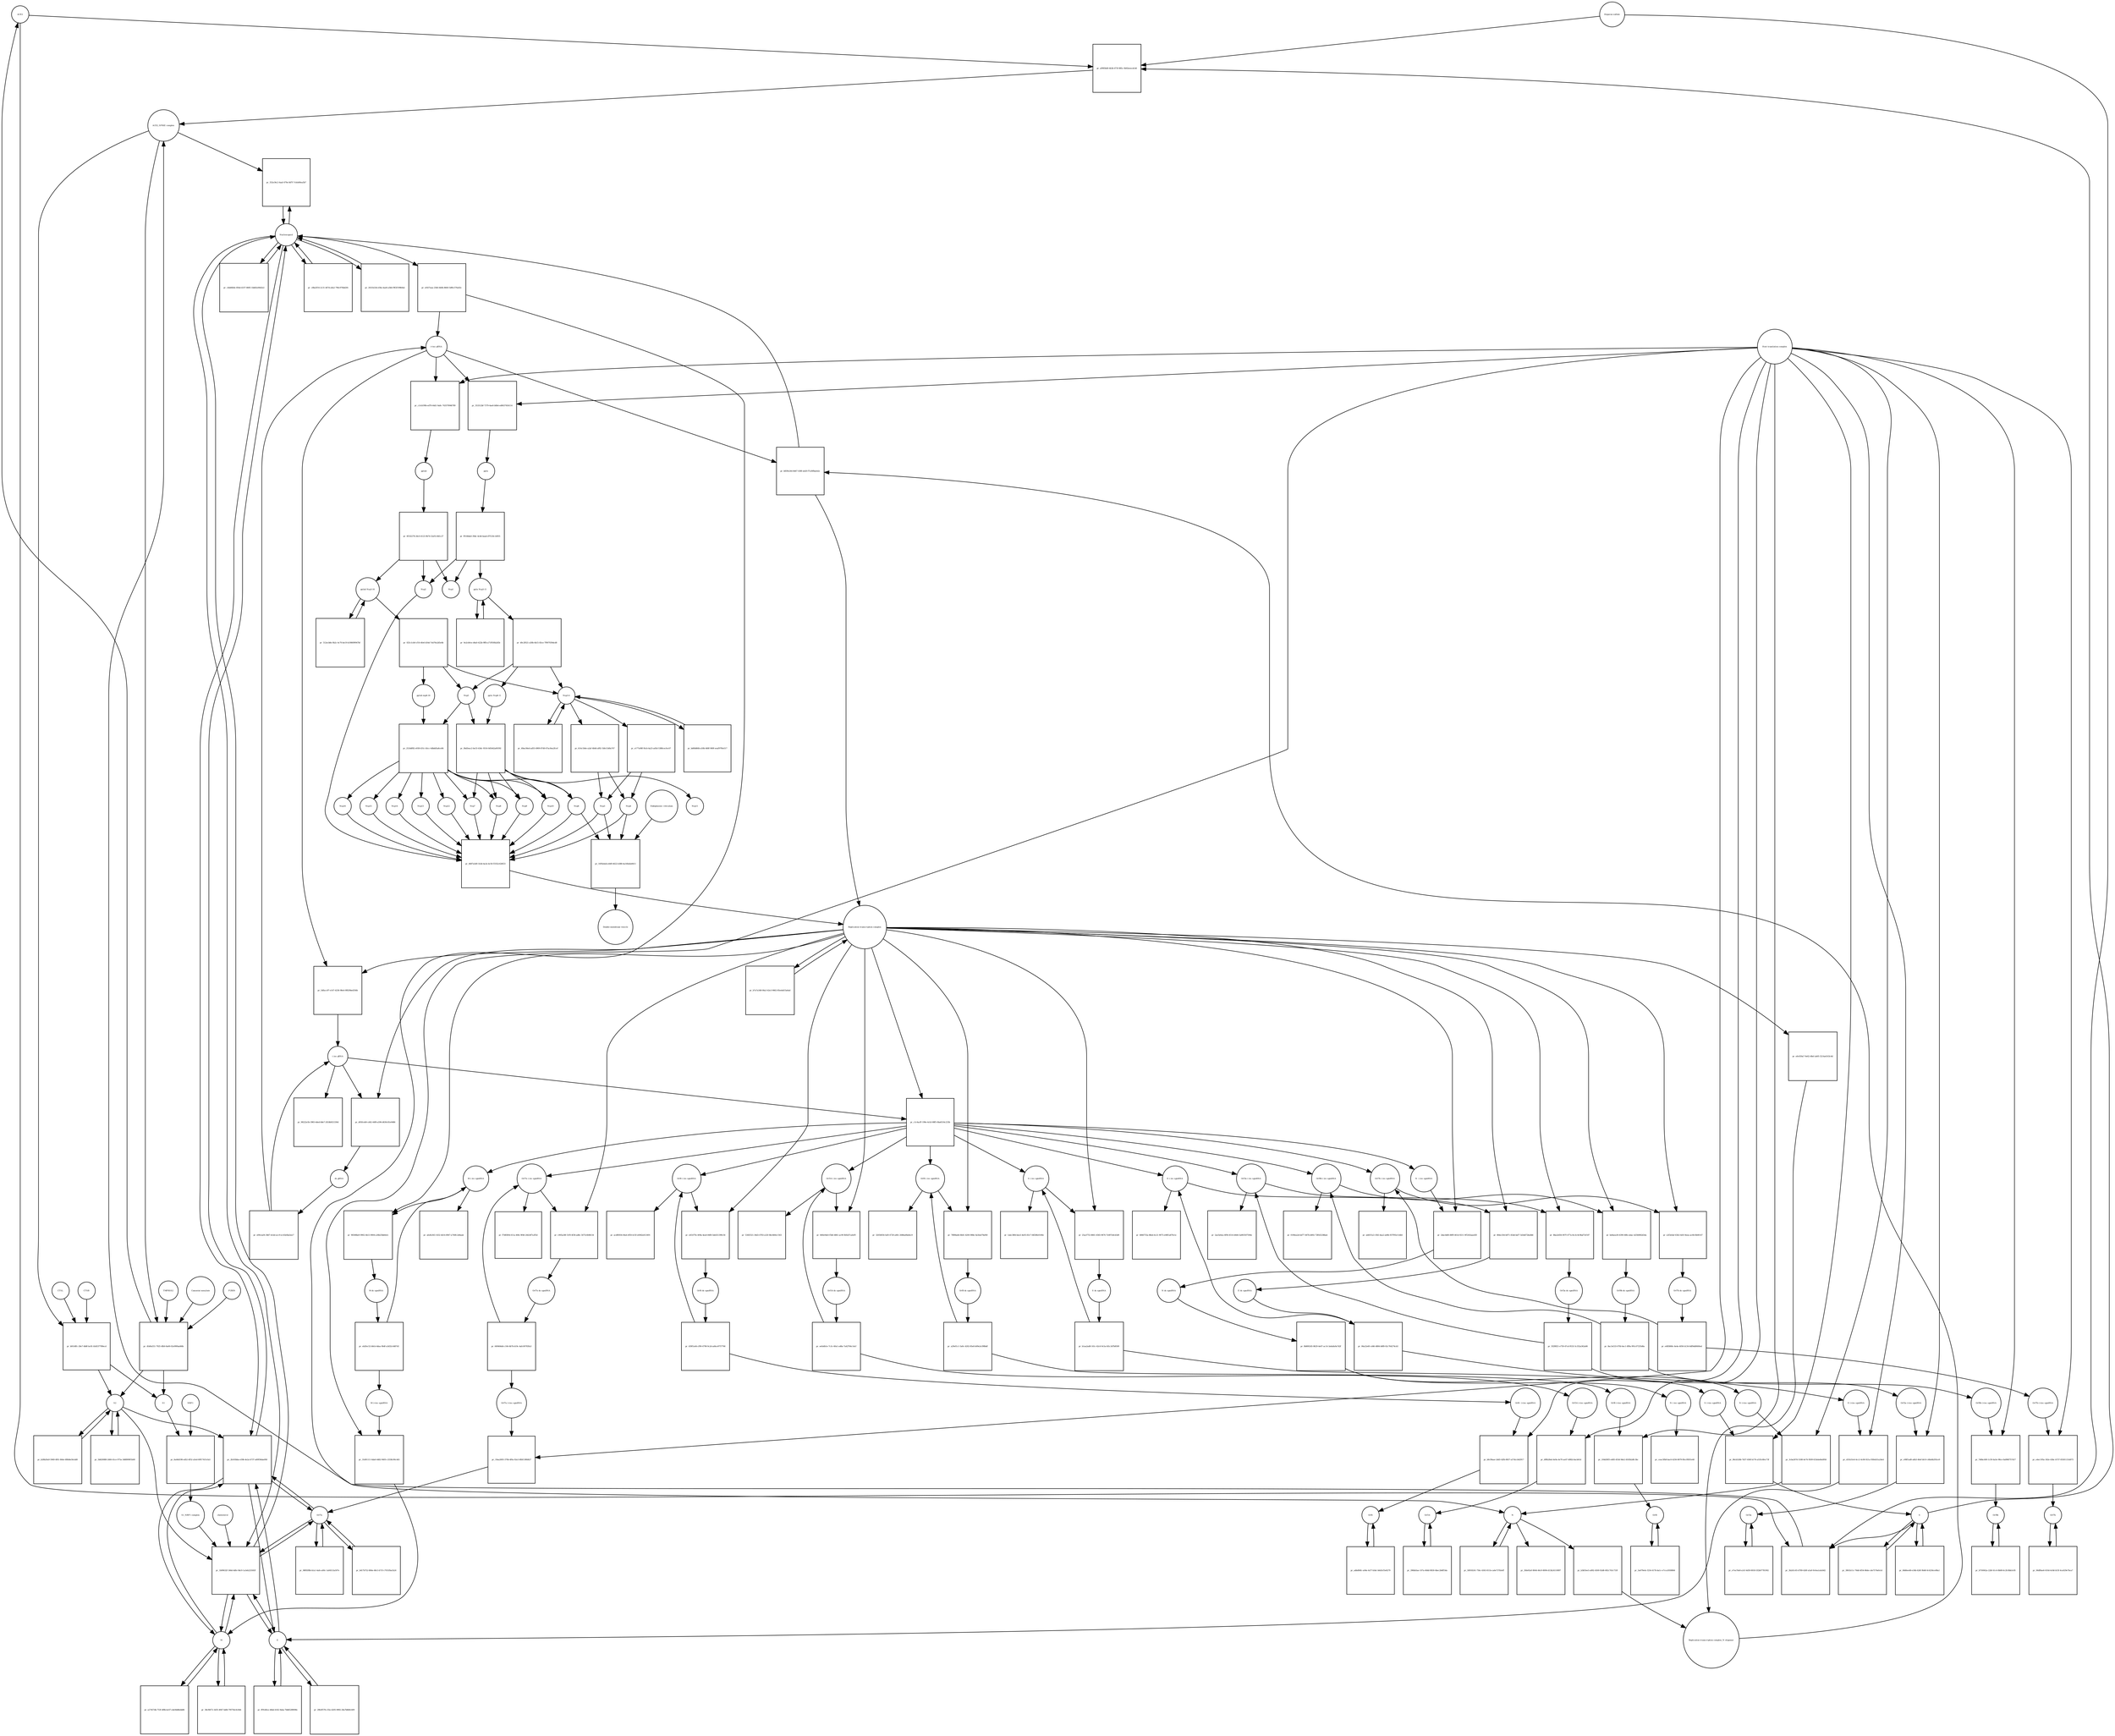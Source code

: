 strict digraph  {
ACE2 [annotation="", bipartite=0, cls=macromolecule, fontsize=4, label=ACE2, shape=circle];
"pr_af9856d0-4b3b-473f-885c-0b92eeecdcb6" [annotation="", bipartite=1, cls=process, fontsize=4, label="pr_af9856d0-4b3b-473f-885c-0b92eeecdcb6", shape=square];
"ACE2_SPIKE complex" [annotation="", bipartite=0, cls=complex, fontsize=4, label="ACE2_SPIKE complex", shape=circle];
"Heparan sulfate" [annotation="urn_miriam_obo.chebi_CHEBI%3A28815", bipartite=0, cls="simple chemical", fontsize=4, label="Heparan sulfate", shape=circle];
S [annotation=urn_miriam_uniprot_P0DTC2, bipartite=0, cls=macromolecule, fontsize=4, label=S, shape=circle];
Nucleocapsid [annotation="urn_miriam_obo.go_GO%3A0019013", bipartite=0, cls=complex, fontsize=4, label=Nucleocapsid, shape=circle];
"pr_552e34c2-4aaf-479e-8d7f-7cfeb00ea5b7" [annotation="", bipartite=1, cls=process, fontsize=4, label="pr_552e34c2-4aaf-479e-8d7f-7cfeb00ea5b7", shape=square];
"pr_bf414ffc-28e7-4b8f-bc81-b5d537789ecd" [annotation="", bipartite=1, cls=process, fontsize=4, label="pr_bf414ffc-28e7-4b8f-bc81-b5d537789ecd", shape=square];
S2 [annotation=urn_miriam_interpro_IPR002552, bipartite=0, cls=macromolecule, fontsize=4, label=S2, shape=circle];
CTSB [annotation="", bipartite=0, cls=macromolecule, fontsize=4, label=CTSB, shape=circle];
CTSL [annotation="", bipartite=0, cls=macromolecule, fontsize=4, label=CTSL, shape=circle];
S1 [annotation=urn_miriam_interpro_IPR002551, bipartite=0, cls=macromolecule, fontsize=4, label=S1, shape=circle];
"pr_3b2d1c65-d789-426f-a5a9-9c6ea1afa9d2" [annotation="", bipartite=1, cls=process, fontsize=4, label="pr_3b2d1c65-d789-426f-a5a9-9c6ea1afa9d2", shape=square];
"pr_1b99632f-346d-4dfe-9dc9-1a3eb225583f" [annotation="", bipartite=1, cls=process, fontsize=4, label="pr_1b99632f-346d-4dfe-9dc9-1a3eb225583f", shape=square];
cholesterol [annotation="urn_miriam_obo.chebi_CHEBI%3A16113", bipartite=0, cls="simple chemical", fontsize=4, label=cholesterol, shape=circle];
"S1_NRP1 complex" [annotation="", bipartite=0, cls=complex, fontsize=4, label="S1_NRP1 complex", shape=circle];
E [annotation=urn_miriam_uniprot_P0DTC4, bipartite=0, cls=macromolecule, fontsize=4, label=E, shape=circle];
M [annotation=urn_miriam_uniprot_P0DTC5, bipartite=0, cls=macromolecule, fontsize=4, label=M, shape=circle];
Orf7a [annotation=urn_miriam_uniprot_P0DTC7, bipartite=0, cls=macromolecule, fontsize=4, label=Orf7a, shape=circle];
"pr_ef437aaa-23b0-4b0b-8660-5df6c576a02c" [annotation="", bipartite=1, cls=process, fontsize=4, label="pr_ef437aaa-23b0-4b0b-8660-5df6c576a02c", shape=square];
"(+)ss gRNA" [annotation=urn_miriam_refseq_NC_045512, bipartite=0, cls="nucleic acid feature", fontsize=4, label="(+)ss gRNA", shape=circle];
N [annotation=urn_miriam_uniprot_P0DTC9, bipartite=0, cls="macromolecule multimer", fontsize=4, label=N, shape=circle];
"pr_c8ba5f16-2c31-467d-a0a2-796c976bd2f4" [annotation="", bipartite=1, cls=process, fontsize=4, label="pr_c8ba5f16-2c31-467d-a0a2-796c976bd2f4", shape=square];
"pr_2021b23d-e58a-4ae8-a3b6-f9f2f199b9ab" [annotation="", bipartite=1, cls=process, fontsize=4, label="pr_2021b23d-e58a-4ae8-a3b6-f9f2f199b9ab", shape=square];
"pr_3fde92ef-8044-46c9-8094-d13b24110897" [annotation="", bipartite=1, cls=process, fontsize=4, label="pr_3fde92ef-8044-46c9-8094-d13b24110897", shape=square];
"pr_58918241-756c-4363-811b-ca6e737b5eff" [annotation="", bipartite=1, cls=process, fontsize=4, label="pr_58918241-756c-4363-811b-ca6e737b5eff", shape=square];
"N (+)ss sgmRNA" [annotation=urn_miriam_ncbigene_43740575, bipartite=0, cls="nucleic acid feature", fontsize=4, label="N (+)ss sgmRNA", shape=circle];
"pr_3cba267d-5188-4e74-9509-633ebe8ed956" [annotation="", bipartite=1, cls=process, fontsize=4, label="pr_3cba267d-5188-4e74-9509-633ebe8ed956", shape=square];
"Host translation complex" [annotation="urn_miriam_obo.go_GO%3A0070992", bipartite=0, cls=complex, fontsize=4, label="Host translation complex", shape=circle];
"pr_cbb46b0e-856d-4337-8085-1bb82e00d2e2" [annotation="", bipartite=1, cls=process, fontsize=4, label="pr_cbb46b0e-856d-4337-8085-1bb82e00d2e2", shape=square];
"pr_45d0a551-7925-4fb0-8a00-02e99f4ad46b" [annotation="", bipartite=1, cls=process, fontsize=4, label="pr_45d0a551-7925-4fb0-8a00-02e99f4ad46b", shape=square];
FURIN [annotation="", bipartite=0, cls=macromolecule, fontsize=4, label=FURIN, shape=circle];
TMPRSS2 [annotation="", bipartite=0, cls=macromolecule, fontsize=4, label=TMPRSS2, shape=circle];
"Camostat mesylate" [annotation="urn_miriam_pubchem.compound_2536", bipartite=0, cls="simple chemical", fontsize=4, label="Camostat mesylate", shape=circle];
"pr_b28b20a9-5949-4f61-844e-6f8d4e56cdd0" [annotation="", bipartite=1, cls=process, fontsize=4, label="pr_b28b20a9-5949-4f61-844e-6f8d4e56cdd0", shape=square];
"Replication transcription complex_N oligomer" [annotation="", bipartite=0, cls=complex, fontsize=4, label="Replication transcription complex_N oligomer", shape=circle];
"pr_b839e244-8d47-438f-ab20-f7a30fbaeb2c" [annotation="", bipartite=1, cls=process, fontsize=4, label="pr_b839e244-8d47-438f-ab20-f7a30fbaeb2c", shape=square];
"Replication transcription complex" [annotation="", bipartite=0, cls=complex, fontsize=4, label="Replication transcription complex", shape=circle];
"pr_2b165bba-e59b-4e2a-b737-a69f36daef60" [annotation="", bipartite=1, cls=process, fontsize=4, label="pr_2b165bba-e59b-4e2a-b737-a69f36daef60", shape=square];
"pr_5b820088-2466-41ce-975a-3488909f1b00" [annotation="", bipartite=1, cls=process, fontsize=4, label="pr_5b820088-2466-41ce-975a-3488909f1b00", shape=square];
"pp1a Nsp3-11" [annotation=urn_miriam_uniprot_P0DTC1, bipartite=0, cls=macromolecule, fontsize=4, label="pp1a Nsp3-11", shape=circle];
"pr_d0c2f021-a58b-4b15-83ce-7f907039dcd8" [annotation="", bipartite=1, cls=process, fontsize=4, label="pr_d0c2f021-a58b-4b15-83ce-7f907039dcd8", shape=square];
"pp1a Nsp6-11" [annotation=urn_miriam_uniprot_P0DTC1, bipartite=0, cls=macromolecule, fontsize=4, label="pp1a Nsp6-11", shape=circle];
"Nsp3-4" [annotation="urn_miriam_ncbiprotein_YP_009725299|urn_miriam_ncbiprotein_YP_009725300", bipartite=0, cls=macromolecule, fontsize=4, label="Nsp3-4", shape=circle];
Nsp5 [annotation=urn_miriam_ncbiprotein_YP_009725301, bipartite=0, cls="macromolecule multimer", fontsize=4, label=Nsp5, shape=circle];
"Endoplasmic reticulum" [annotation="urn_miriam_obo.go_GO%3A0005783", bipartite=0, cls=complex, fontsize=4, label="Endoplasmic reticulum", shape=circle];
"pr_1695ebeb-e0d9-4622-b388-4a160a6e8411" [annotation="", bipartite=1, cls=process, fontsize=4, label="pr_1695ebeb-e0d9-4622-b388-4a160a6e8411", shape=square];
"Double-membrane vesicle" [annotation="urn_miriam_obo.go_GO%3A0039718", bipartite=0, cls=complex, fontsize=4, label="Double-membrane vesicle", shape=circle];
Nsp4 [annotation=urn_miriam_ncbiprotein_YP_009725300, bipartite=0, cls=macromolecule, fontsize=4, label=Nsp4, shape=circle];
Nsp3 [annotation=urn_miriam_ncbiprotein_YP_009725299, bipartite=0, cls=macromolecule, fontsize=4, label=Nsp3, shape=circle];
Nsp6 [annotation=urn_miriam_ncbiprotein_YP_009725302, bipartite=0, cls=macromolecule, fontsize=4, label=Nsp6, shape=circle];
"pr_0e2cb0ce-d4a0-422b-9ffb-a71f930b2d5b" [annotation="", bipartite=1, cls=process, fontsize=4, label="pr_0e2cb0ce-d4a0-422b-9ffb-a71f930b2d5b", shape=square];
"pr_bd68d66b-a50b-468f-969f-eeaf97f6e517" [annotation="", bipartite=1, cls=process, fontsize=4, label="pr_bd68d66b-a50b-468f-969f-eeaf97f6e517", shape=square];
"pp1ab Nsp3-16" [annotation=urn_miriam_uniprot_P0DTD1, bipartite=0, cls=macromolecule, fontsize=4, label="pp1ab Nsp3-16", shape=circle];
"pr_512ecb8e-0b2c-4c70-be19-b198699947bf" [annotation="", bipartite=1, cls=process, fontsize=4, label="pr_512ecb8e-0b2c-4c70-be19-b198699947bf", shape=square];
"pr_025c1cb0-cf16-4fe6-b54d-7eb76e2d5e4b" [annotation="", bipartite=1, cls=process, fontsize=4, label="pr_025c1cb0-cf16-4fe6-b54d-7eb76e2d5e4b", shape=square];
"pp1ab nsp6-16" [annotation=urn_miriam_uniprot_P0DTD1, bipartite=0, cls=macromolecule, fontsize=4, label="pp1ab nsp6-16", shape=circle];
"pr_a27457db-753f-4f8b-bc67-e4e9dd8ebb86" [annotation="", bipartite=1, cls=process, fontsize=4, label="pr_a27457db-753f-4f8b-bc67-e4e9dd8ebb86", shape=square];
"pr_ff91d0ce-44bd-4162-9aba-7b8d528909fe" [annotation="", bipartite=1, cls=process, fontsize=4, label="pr_ff91d0ce-44bd-4162-9aba-7b8d528909fe", shape=square];
"pr_68d6ee48-e34b-424f-9b48-0c4256ce08a1" [annotation="", bipartite=1, cls=process, fontsize=4, label="pr_68d6ee48-e34b-424f-9b48-0c4256ce08a1", shape=square];
"pr_38cf6672-3d35-4947-bdfd-7f6756c0c844" [annotation="", bipartite=1, cls=process, fontsize=4, label="pr_38cf6672-3d35-4947-bdfd-7f6756c0c844", shape=square];
"pr_29b3f578-c55e-4205-9092-28a7b8b9c409" [annotation="", bipartite=1, cls=process, fontsize=4, label="pr_29b3f578-c55e-4205-9092-28a7b8b9c409", shape=square];
"pr_3861b11c-76dd-4f54-86de-cde7574efe1d" [annotation="", bipartite=1, cls=process, fontsize=4, label="pr_3861b11c-76dd-4f54-86de-cde7574efe1d", shape=square];
"pr_98f83f8b-b1a1-4afe-a00c-1a04513a507e" [annotation="", bipartite=1, cls=process, fontsize=4, label="pr_98f83f8b-b1a1-4afe-a00c-1a04513a507e", shape=square];
Orf6 [annotation=urn_miriam_uniprot_P0DTC6, bipartite=0, cls=macromolecule, fontsize=4, label=Orf6, shape=circle];
"pr_adbd84fc-a04e-4cf7-b5dc-b6d3cf5e8279" [annotation="", bipartite=1, cls=process, fontsize=4, label="pr_adbd84fc-a04e-4cf7-b5dc-b6d3cf5e8279", shape=square];
Orf3a [annotation=urn_miriam_uniprot_P0DTC3, bipartite=0, cls=macromolecule, fontsize=4, label=Orf3a, shape=circle];
"pr_e7ea7de8-a3cf-4d59-8018-5f2b07781902" [annotation="", bipartite=1, cls=process, fontsize=4, label="pr_e7ea7de8-a3cf-4d59-8018-5f2b07781902", shape=square];
Orf8 [annotation=urn_miriam_uniprot_P0DTC8, bipartite=0, cls=macromolecule, fontsize=4, label=Orf8, shape=circle];
"pr_5a679e4c-f254-417b-ba1c-e7cca5938864" [annotation="", bipartite=1, cls=process, fontsize=4, label="pr_5a679e4c-f254-417b-ba1c-e7cca5938864", shape=square];
Orf9b [annotation=urn_miriam_uniprot_P0DTD2, bipartite=0, cls=macromolecule, fontsize=4, label=Orf9b, shape=circle];
"pr_b750042a-22bf-41c4-8b08-6c2fc8bb3c85" [annotation="", bipartite=1, cls=process, fontsize=4, label="pr_b750042a-22bf-41c4-8b08-6c2fc8bb3c85", shape=square];
Orf14 [annotation=urn_miriam_uniprot_P0DTD3, bipartite=0, cls=macromolecule, fontsize=4, label=Orf14, shape=circle];
"pr_396bb5ae-107a-40dd-9830-4bec2b6ff3da" [annotation="", bipartite=1, cls=process, fontsize=4, label="pr_396bb5ae-107a-40dd-9830-4bec2b6ff3da", shape=square];
Orf7b [annotation=urn_miriam_uniprot_P0DTD8, bipartite=0, cls=macromolecule, fontsize=4, label=Orf7b, shape=circle];
"pr_06df8ae6-610d-4c8d-b15f-4ca029e7bca7" [annotation="", bipartite=1, cls=process, fontsize=4, label="pr_06df8ae6-610d-4c8d-b15f-4ca029e7bca7", shape=square];
"pr_b417b752-884e-48c5-b71f-c7031fba1b24" [annotation="", bipartite=1, cls=process, fontsize=4, label="pr_b417b752-884e-48c5-b71f-c7031fba1b24", shape=square];
"M (+)ss sgmRNA" [annotation="", bipartite=0, cls="nucleic acid feature", fontsize=4, label="M (+)ss sgmRNA", shape=circle];
"pr_31d91111-6da6-4482-9405-c3338c90c445" [annotation="", bipartite=1, cls=process, fontsize=4, label="pr_31d91111-6da6-4482-9405-c3338c90c445", shape=square];
"E (+)ss sgmRNA" [annotation="", bipartite=0, cls="nucleic acid feature", fontsize=4, label="E (+)ss sgmRNA", shape=circle];
"pr_d31b31e4-4cc2-4c06-921a-930eb51a24e4" [annotation="", bipartite=1, cls=process, fontsize=4, label="pr_d31b31e4-4cc2-4c06-921a-930eb51a24e4", shape=square];
"S (+)ss sgmRNA" [annotation="", bipartite=0, cls="nucleic acid feature", fontsize=4, label="S (+)ss sgmRNA", shape=circle];
"pr_86cb526b-7d37-456f-b176-a535c6fec73f" [annotation="", bipartite=1, cls=process, fontsize=4, label="pr_86cb526b-7d37-456f-b176-a535c6fec73f", shape=square];
"Orf7a (+)ss sgmRNA" [annotation="", bipartite=0, cls="nucleic acid feature", fontsize=4, label="Orf7a (+)ss sgmRNA", shape=circle];
"pr_19aa2693-370b-4f0a-92e3-6fbf139fd627" [annotation="", bipartite=1, cls=process, fontsize=4, label="pr_19aa2693-370b-4f0a-92e3-6fbf139fd627", shape=square];
"Orf6  (+)ss sgmRNA" [annotation="", bipartite=0, cls="nucleic acid feature", fontsize=4, label="Orf6  (+)ss sgmRNA", shape=circle];
"pr_bfe39aae-2dd3-42fb-8657-a57dccb62917" [annotation="", bipartite=1, cls=process, fontsize=4, label="pr_bfe39aae-2dd3-42fb-8657-a57dccb62917", shape=square];
"Orf3a (+)ss sgmRNA" [annotation="", bipartite=0, cls="nucleic acid feature", fontsize=4, label="Orf3a (+)ss sgmRNA", shape=circle];
"pr_e98f1ad0-a6b3-46ef-bfc0-c48a6b293ce9" [annotation="", bipartite=1, cls=process, fontsize=4, label="pr_e98f1ad0-a6b3-46ef-bfc0-c48a6b293ce9", shape=square];
"Orf8 (+)ss sgmRNA" [annotation="", bipartite=0, cls="nucleic acid feature", fontsize=4, label="Orf8 (+)ss sgmRNA", shape=circle];
"pr_104d30f3-e485-455d-9de2-4503b2dfc3bc" [annotation="", bipartite=1, cls=process, fontsize=4, label="pr_104d30f3-e485-455d-9de2-4503b2dfc3bc", shape=square];
"Orf9b (+)ss sgmRNA" [annotation="", bipartite=0, cls="nucleic acid feature", fontsize=4, label="Orf9b (+)ss sgmRNA", shape=circle];
"pr_7d6bc400-1c59-4a5e-98ce-0a896f757d17" [annotation="", bipartite=1, cls=process, fontsize=4, label="pr_7d6bc400-1c59-4a5e-98ce-0a896f757d17", shape=square];
"Orf14 (+)ss sgmRNA" [annotation="", bipartite=0, cls="nucleic acid feature", fontsize=4, label="Orf14 (+)ss sgmRNA", shape=circle];
"pr_d9fb28ed-4e9a-4e70-ae47-d082c4acb61d" [annotation="", bipartite=1, cls=process, fontsize=4, label="pr_d9fb28ed-4e9a-4e70-ae47-d082c4acb61d", shape=square];
"Orf7b (+)ss sgmRNA" [annotation="", bipartite=0, cls="nucleic acid feature", fontsize=4, label="Orf7b (+)ss sgmRNA", shape=circle];
"pr_e4ec195a-182e-43bc-b737-05501131d073" [annotation="", bipartite=1, cls=process, fontsize=4, label="pr_e4ec195a-182e-43bc-b737-05501131d073", shape=square];
"(-)ss gRNA" [annotation=urn_miriam_refseq_NC_045512, bipartite=0, cls="nucleic acid feature", fontsize=4, label="(-)ss gRNA", shape=circle];
"pr_98222e5b-3983-4ded-b8e7-2024b921330d" [annotation="", bipartite=1, cls=process, fontsize=4, label="pr_98222e5b-3983-4ded-b8e7-2024b921330d", shape=square];
"pr_b3bf3ee5-a892-4500-92d8-492c743c733f" [annotation="", bipartite=1, cls=process, fontsize=4, label="pr_b3bf3ee5-a892-4500-92d8-492c743c733f", shape=square];
"pr_5dfacc87-e147-4236-98e4-9f829bed356b" [annotation="", bipartite=1, cls=process, fontsize=4, label="pr_5dfacc87-e147-4236-98e4-9f829bed356b", shape=square];
"M (-)ss sgmRNA" [annotation=urn_miriam_ncbigene_43740571, bipartite=0, cls="nucleic acid feature", fontsize=4, label="M (-)ss sgmRNA", shape=circle];
"pr_afa9e363-1632-4d14-8947-a740fc2d4aab" [annotation="", bipartite=1, cls=process, fontsize=4, label="pr_afa9e363-1632-4d14-8947-a740fc2d4aab", shape=square];
"E (-)ss sgmRNA" [annotation=urn_miriam_ncbigene_43740570, bipartite=0, cls="nucleic acid feature", fontsize=4, label="E (-)ss sgmRNA", shape=circle];
"pr_4866755a-88ed-4c21-9075-e08f1a87fe1e" [annotation="", bipartite=1, cls=process, fontsize=4, label="pr_4866755a-88ed-4c21-9075-e08f1a87fe1e", shape=square];
"S (-)ss sgmRNA" [annotation="", bipartite=0, cls="nucleic acid feature", fontsize=4, label="S (-)ss sgmRNA", shape=circle];
"pr_1abc38fd-bee3-4e05-83c7-fdf28fe0100e" [annotation="", bipartite=1, cls=process, fontsize=4, label="pr_1abc38fd-bee3-4e05-83c7-fdf28fe0100e", shape=square];
"Orf7a (-)ss sgmRNA" [annotation="", bipartite=0, cls="nucleic acid feature", fontsize=4, label="Orf7a (-)ss sgmRNA", shape=circle];
"pr_f7d85f64-611a-40fe-9f48-24424f7a3f5d" [annotation="", bipartite=1, cls=process, fontsize=4, label="pr_f7d85f64-611a-40fe-9f48-24424f7a3f5d", shape=square];
"Orf6 (-)ss sgmRNA" [annotation="", bipartite=0, cls="nucleic acid feature", fontsize=4, label="Orf6 (-)ss sgmRNA", shape=circle];
"pr_acdf6934-04a4-4f50-b15f-e6942e613491" [annotation="", bipartite=1, cls=process, fontsize=4, label="pr_acdf6934-04a4-4f50-b15f-e6942e613491", shape=square];
"Orf3a (-)ss sgmRNA" [annotation="", bipartite=0, cls="nucleic acid feature", fontsize=4, label="Orf3a (-)ss sgmRNA", shape=circle];
"pr_2ae5e6ea-4f94-4514-b9d4-5a893507506e" [annotation="", bipartite=1, cls=process, fontsize=4, label="pr_2ae5e6ea-4f94-4514-b9d4-5a893507506e", shape=square];
"Orf8 (-)ss sgmRNA" [annotation="", bipartite=0, cls="nucleic acid feature", fontsize=4, label="Orf8 (-)ss sgmRNA", shape=circle];
"pr_32056056-faf0-4729-a49c-2686ad9a8ec9" [annotation="", bipartite=1, cls=process, fontsize=4, label="pr_32056056-faf0-4729-a49c-2686ad9a8ec9", shape=square];
"Orf9b (-)ss sgmRNA" [annotation="", bipartite=0, cls="nucleic acid feature", fontsize=4, label="Orf9b (-)ss sgmRNA", shape=circle];
"pr_0196ea2d-bd77-467b-b892-72ffd3238bab" [annotation="", bipartite=1, cls=process, fontsize=4, label="pr_0196ea2d-bd77-467b-b892-72ffd3238bab", shape=square];
"Orf14 (-)ss sgmRNA" [annotation="", bipartite=0, cls="nucleic acid feature", fontsize=4, label="Orf14 (-)ss sgmRNA", shape=circle];
"pr_5345f321-36d3-4783-a32f-0bcfd64c1563" [annotation="", bipartite=1, cls=process, fontsize=4, label="pr_5345f321-36d3-4783-a32f-0bcfd64c1563", shape=square];
"Orf7b (-)ss sgmRNA" [annotation="", bipartite=0, cls="nucleic acid feature", fontsize=4, label="Orf7b (-)ss sgmRNA", shape=circle];
"pr_ab81f1a3-1fb5-4aa2-ab9b-937f95e11db4" [annotation="", bipartite=1, cls=process, fontsize=4, label="pr_ab81f1a3-1fb5-4aa2-ab9b-937f95e11db4", shape=square];
"pr_d05fceb9-cd42-44f8-a596-d630c81e0486" [annotation="", bipartite=1, cls=process, fontsize=4, label="pr_d05fceb9-cd42-44f8-a596-d630c81e0486", shape=square];
"ds gRNA" [annotation=urn_miriam_refseq_NC_045512, bipartite=0, cls="nucleic acid feature", fontsize=4, label="ds gRNA", shape=circle];
"pr_96508be9-9902-4b13-9004-a36b25bbfdcb" [annotation="", bipartite=1, cls=process, fontsize=4, label="pr_96508be9-9902-4b13-9004-a36b25bbfdcb", shape=square];
"M ds sgmRNA" [annotation="", bipartite=0, cls="nucleic acid feature", fontsize=4, label="M ds sgmRNA", shape=circle];
"pr_8fdec5fd-b871-45dd-bef7-5d3dd72bedb6" [annotation="", bipartite=1, cls=process, fontsize=4, label="pr_8fdec5fd-b871-45dd-bef7-5d3dd72bedb6", shape=square];
"E ds sgmRNA" [annotation="", bipartite=0, cls="nucleic acid feature", fontsize=4, label="E ds sgmRNA", shape=circle];
"pr_25acf753-8661-4583-9676-7e497e8cb5d9" [annotation="", bipartite=1, cls=process, fontsize=4, label="pr_25acf753-8661-4583-9676-7e497e8cb5d9", shape=square];
"S ds sgmRNA" [annotation="", bipartite=0, cls="nucleic acid feature", fontsize=4, label="S ds sgmRNA", shape=circle];
"pr_c905a38f-51f9-4f38-ad8c-5475c6fd9c54" [annotation="", bipartite=1, cls=process, fontsize=4, label="pr_c905a38f-51f9-4f38-ad8c-5475c6fd9c54", shape=square];
"Orf7a ds sgmRNA" [annotation="", bipartite=0, cls="nucleic acid feature", fontsize=4, label="Orf7a ds sgmRNA", shape=circle];
"pr_e451f7fe-409a-4ea0-84f8-5de631399c56" [annotation="", bipartite=1, cls=process, fontsize=4, label="pr_e451f7fe-409a-4ea0-84f8-5de631399c56", shape=square];
"Orf6 ds sgmRNA" [annotation="", bipartite=0, cls="nucleic acid feature", fontsize=4, label="Orf6 ds sgmRNA", shape=circle];
"pr_8ba2e656-907f-477a-8ccb-8c9baf7ef187" [annotation="", bipartite=1, cls=process, fontsize=4, label="pr_8ba2e656-907f-477a-8ccb-8c9baf7ef187", shape=square];
"Orf3a ds sgmRNA" [annotation="", bipartite=0, cls="nucleic acid feature", fontsize=4, label="Orf3a ds sgmRNA", shape=circle];
"pr_78f86ab6-8b41-4200-988e-0a5fab79af60" [annotation="", bipartite=1, cls=process, fontsize=4, label="pr_78f86ab6-8b41-4200-988e-0a5fab79af60", shape=square];
"Orf8 ds sgmRNA" [annotation="", bipartite=0, cls="nucleic acid feature", fontsize=4, label="Orf8 ds sgmRNA", shape=circle];
"pr_be8aea30-4390-48fe-abac-b25fd082d3da" [annotation="", bipartite=1, cls=process, fontsize=4, label="pr_be8aea30-4390-48fe-abac-b25fd082d3da", shape=square];
"Orf9b ds sgmRNA" [annotation="", bipartite=0, cls="nucleic acid feature", fontsize=4, label="Orf9b ds sgmRNA", shape=circle];
"pr_660e04e0-f5b0-4861-ac9f-fb92d7cafef9" [annotation="", bipartite=1, cls=process, fontsize=4, label="pr_660e04e0-f5b0-4861-ac9f-fb92d7cafef9", shape=square];
"Orf14 ds sgmRNA" [annotation="", bipartite=0, cls="nucleic acid feature", fontsize=4, label="Orf14 ds sgmRNA", shape=circle];
"pr_e2f3e6af-63b3-4d1f-8eea-ac6fc0b00147" [annotation="", bipartite=1, cls=process, fontsize=4, label="pr_e2f3e6af-63b3-4d1f-8eea-ac6fc0b00147", shape=square];
"Orf7b ds sgmRNA" [annotation="", bipartite=0, cls="nucleic acid feature", fontsize=4, label="Orf7b ds sgmRNA", shape=circle];
"pr_e09ceaf4-38d7-4cbd-acc9-ec43e6ba5ee7" [annotation="", bipartite=1, cls=process, fontsize=4, label="pr_e09ceaf4-38d7-4cbd-acc9-ec43e6ba5ee7", shape=square];
"pr_eb2fec52-b8cb-4daa-9b4f-a3d32c4487d1" [annotation="", bipartite=1, cls=process, fontsize=4, label="pr_eb2fec52-b8cb-4daa-9b4f-a3d32c4487d1", shape=square];
"pr_06a22e6f-cd46-4884-b8f8-02c764274cb5" [annotation="", bipartite=1, cls=process, fontsize=4, label="pr_06a22e6f-cd46-4884-b8f8-02c764274cb5", shape=square];
"pr_b1aa2ad8-161c-42c6-9c5a-fd1c3d7b8509" [annotation="", bipartite=1, cls=process, fontsize=4, label="pr_b1aa2ad8-161c-42c6-9c5a-fd1c3d7b8509", shape=square];
"pr_649464dd-c164-4b7b-b19c-4afc00783fa3" [annotation="", bipartite=1, cls=process, fontsize=4, label="pr_649464dd-c164-4b7b-b19c-4afc00783fa3", shape=square];
"pr_439f1a44-cf90-4798-9c2d-ad4ce9757766" [annotation="", bipartite=1, cls=process, fontsize=4, label="pr_439f1a44-cf90-4798-9c2d-ad4ce9757766", shape=square];
"pr_5f2f8f21-e759-47cd-9533-5c352a362a86" [annotation="", bipartite=1, cls=process, fontsize=4, label="pr_5f2f8f21-e759-47cd-9533-5c352a362a86", shape=square];
"pr_a29ef1c1-5a9c-4202-85e8-b09e2e398bdf" [annotation="", bipartite=1, cls=process, fontsize=4, label="pr_a29ef1c1-5a9c-4202-85e8-b09e2e398bdf", shape=square];
"pr_8ac3e533-07fd-4ec1-8f9a-991c07235d6a" [annotation="", bipartite=1, cls=process, fontsize=4, label="pr_8ac3e533-07fd-4ec1-8f9a-991c07235d6a", shape=square];
"pr_eefa6b1e-7c3c-40a1-a48a-7a42764c1dcf" [annotation="", bipartite=1, cls=process, fontsize=4, label="pr_eefa6b1e-7c3c-40a1-a48a-7a42764c1dcf", shape=square];
"pr_e485868c-6e4e-4056-b134-6df9dd0660ed" [annotation="", bipartite=1, cls=process, fontsize=4, label="pr_e485868c-6e4e-4056-b134-6df9dd0660ed", shape=square];
"N  (-)ss sgmRNA" [annotation=urn_miriam_ncbigene_43740575, bipartite=0, cls="nucleic acid feature", fontsize=4, label="N  (-)ss sgmRNA", shape=circle];
"pr_2dacbbf6-88f9-461d-9211-9f5343aaed5f" [annotation="", bipartite=1, cls=process, fontsize=4, label="pr_2dacbbf6-88f9-461d-9211-9f5343aaed5f", shape=square];
"N ds sgmRNA" [annotation="", bipartite=0, cls="nucleic acid feature", fontsize=4, label="N ds sgmRNA", shape=circle];
"pr_8b800245-8629-4e67-ac14-3a6a8a9a7d2f" [annotation="", bipartite=1, cls=process, fontsize=4, label="pr_8b800245-8629-4e67-ac14-3a6a8a9a7d2f", shape=square];
"N (-)ss sgmRNA" [annotation="", bipartite=0, cls="nucleic acid feature", fontsize=4, label="N (-)ss sgmRNA", shape=circle];
pp1ab [annotation=urn_miriam_uniprot_P0DTD1, bipartite=0, cls=macromolecule, fontsize=4, label=pp1ab, shape=circle];
"pr_0f332278-26c0-4123-9b74-52ef1c9d1c27" [annotation="", bipartite=1, cls=process, fontsize=4, label="pr_0f332278-26c0-4123-9b74-52ef1c9d1c27", shape=square];
Nsp2 [annotation=urn_miriam_ncbiprotein_YP_009725298, bipartite=0, cls=macromolecule, fontsize=4, label=Nsp2, shape=circle];
Nsp1 [annotation=urn_miriam_ncbiprotein_YP_009725297, bipartite=0, cls=macromolecule, fontsize=4, label=Nsp1, shape=circle];
pp1a [annotation=urn_miriam_uniprot_P0DTC1, bipartite=0, cls=macromolecule, fontsize=4, label=pp1a, shape=circle];
"pr_f9146da0-39dc-4cb6-baad-d7f120c1d935" [annotation="", bipartite=1, cls=process, fontsize=4, label="pr_f9146da0-39dc-4cb6-baad-d7f120c1d935", shape=square];
"pr_49ae36ed-ad55-4909-87d0-67ac8ea2fcef" [annotation="", bipartite=1, cls=process, fontsize=4, label="pr_49ae36ed-ad55-4909-87d0-67ac8ea2fcef", shape=square];
"pr_e177a98f-f4cb-4a23-ad5d-5388cecfec67" [annotation="", bipartite=1, cls=process, fontsize=4, label="pr_e177a98f-f4cb-4a23-ad5d-5388cecfec67", shape=square];
"pr_614c1b6e-a2af-4b0d-af82-1bfe13d0a747" [annotation="", bipartite=1, cls=process, fontsize=4, label="pr_614c1b6e-a2af-4b0d-af82-1bfe13d0a747", shape=square];
"pr_0bd3eac2-be33-43dc-9316-0d5442a00392" [annotation="", bipartite=1, cls=process, fontsize=4, label="pr_0bd3eac2-be33-43dc-9316-0d5442a00392", shape=square];
Nsp7 [annotation=urn_miriam_ncbiprotein_YP_009725303, bipartite=0, cls=macromolecule, fontsize=4, label=Nsp7, shape=circle];
Nsp8 [annotation=urn_miriam_ncbiprotein_YP_009725304, bipartite=0, cls=macromolecule, fontsize=4, label=Nsp8, shape=circle];
Nsp9 [annotation=urn_miriam_ncbiprotein_YP_009725305, bipartite=0, cls=macromolecule, fontsize=4, label=Nsp9, shape=circle];
Nsp10 [annotation=urn_miriam_ncbiprotein_YP_009725306, bipartite=0, cls=macromolecule, fontsize=4, label=Nsp10, shape=circle];
Nsp11 [annotation=urn_miriam_ncbiprotein_YP_009725312, bipartite=0, cls=macromolecule, fontsize=4, label=Nsp11, shape=circle];
"pr_2524df82-e938-431c-b5cc-6dbdd5a8ce84" [annotation="", bipartite=1, cls=process, fontsize=4, label="pr_2524df82-e938-431c-b5cc-6dbdd5a8ce84", shape=square];
Nsp13 [annotation=urn_miriam_ncbiprotein_YP_009725308, bipartite=0, cls=macromolecule, fontsize=4, label=Nsp13, shape=circle];
Nsp12 [annotation=urn_miriam_ncbiprotein_YP_009725307, bipartite=0, cls=macromolecule, fontsize=4, label=Nsp12, shape=circle];
Nsp16 [annotation=urn_miriam_ncbiprotein_YP_009725311, bipartite=0, cls=macromolecule, fontsize=4, label=Nsp16, shape=circle];
Nsp15 [annotation=urn_miriam_ncbiprotein_YP_009725310, bipartite=0, cls=macromolecule, fontsize=4, label=Nsp15, shape=circle];
Nsp14 [annotation=urn_miriam_ncbiprotein_YP_009725309, bipartite=0, cls=macromolecule, fontsize=4, label=Nsp14, shape=circle];
"pr_4687a5d9-1b3d-4a3e-bc50-f3352c626f23" [annotation="", bipartite=1, cls=process, fontsize=4, label="pr_4687a5d9-1b3d-4a3e-bc50-f3352c626f23", shape=square];
"pr_353312bf-7379-4ae6-b8b4-ed0637456114" [annotation="", bipartite=1, cls=process, fontsize=4, label="pr_353312bf-7379-4ae6-b8b4-ed0637456114", shape=square];
"pr_c3cb199b-ed78-44d1-9a8c-743579946789" [annotation="", bipartite=1, cls=process, fontsize=4, label="pr_c3cb199b-ed78-44d1-9a8c-743579946789", shape=square];
"pr_ceac5fb8-bac6-4256-8679-f8ccf85f1e40" [annotation="", bipartite=1, cls=process, fontsize=4, label="pr_ceac5fb8-bac6-4256-8679-f8ccf85f1e40", shape=square];
"pr_b7a7a348-06a3-42e3-9662-85eebd15a6ad" [annotation="", bipartite=1, cls=process, fontsize=4, label="pr_b7a7a348-06a3-42e3-9662-85eebd15a6ad", shape=square];
"pr_e0c650a7-9e62-48ef-ab05-5214a4163c4d" [annotation="", bipartite=1, cls=process, fontsize=4, label="pr_e0c650a7-9e62-48ef-ab05-5214a4163c4d", shape=square];
"pr_c1c4acff-199e-4cb3-88f5-0ba6516c233b" [annotation="", bipartite=1, cls=process, fontsize=4, label="pr_c1c4acff-199e-4cb3-88f5-0ba6516c233b", shape=square];
"pr_6a46d198-ed52-4f52-a5ed-69f17415cfa5" [annotation="", bipartite=1, cls=process, fontsize=4, label="pr_6a46d198-ed52-4f52-a5ed-69f17415cfa5", shape=square];
NRP1 [annotation="", bipartite=0, cls=macromolecule, fontsize=4, label=NRP1, shape=circle];
ACE2 -> "pr_af9856d0-4b3b-473f-885c-0b92eeecdcb6"  [annotation="", interaction_type=consumption];
ACE2 -> "pr_3b2d1c65-d789-426f-a5a9-9c6ea1afa9d2"  [annotation="", interaction_type=consumption];
"pr_af9856d0-4b3b-473f-885c-0b92eeecdcb6" -> "ACE2_SPIKE complex"  [annotation="", interaction_type=production];
"ACE2_SPIKE complex" -> "pr_552e34c2-4aaf-479e-8d7f-7cfeb00ea5b7"  [annotation="urn_miriam_pubmed_32142651|urn_miriam_pubmed_32094589|urn_miriam_taxonomy_2697049", interaction_type=stimulation];
"ACE2_SPIKE complex" -> "pr_bf414ffc-28e7-4b8f-bc81-b5d537789ecd"  [annotation="", interaction_type=consumption];
"ACE2_SPIKE complex" -> "pr_45d0a551-7925-4fb0-8a00-02e99f4ad46b"  [annotation="", interaction_type=consumption];
"Heparan sulfate" -> "pr_af9856d0-4b3b-473f-885c-0b92eeecdcb6"  [annotation="urn_miriam_pubmed_32142651|urn_miriam_pubmed_32094589|urn_miriam_taxonomy_2697049|urn_miriam_pubmed_32970989", interaction_type=stimulation];
"Heparan sulfate" -> "pr_3b2d1c65-d789-426f-a5a9-9c6ea1afa9d2"  [annotation="urn_miriam_pubmed_32142651|urn_miriam_pubmed_32094589|urn_miriam_taxonomy_2697049|urn_miriam_pubmed_32155444|urn_miriam_pubmed_32970989", interaction_type=stimulation];
S -> "pr_af9856d0-4b3b-473f-885c-0b92eeecdcb6"  [annotation="", interaction_type=consumption];
S -> "pr_3b2d1c65-d789-426f-a5a9-9c6ea1afa9d2"  [annotation="", interaction_type=consumption];
S -> "pr_68d6ee48-e34b-424f-9b48-0c4256ce08a1"  [annotation="", interaction_type=consumption];
S -> "pr_3861b11c-76dd-4f54-86de-cde7574efe1d"  [annotation="", interaction_type=consumption];
Nucleocapsid -> "pr_552e34c2-4aaf-479e-8d7f-7cfeb00ea5b7"  [annotation="", interaction_type=consumption];
Nucleocapsid -> "pr_1b99632f-346d-4dfe-9dc9-1a3eb225583f"  [annotation="", interaction_type=consumption];
Nucleocapsid -> "pr_ef437aaa-23b0-4b0b-8660-5df6c576a02c"  [annotation="", interaction_type=consumption];
Nucleocapsid -> "pr_c8ba5f16-2c31-467d-a0a2-796c976bd2f4"  [annotation="", interaction_type=consumption];
Nucleocapsid -> "pr_2021b23d-e58a-4ae8-a3b6-f9f2f199b9ab"  [annotation="", interaction_type=consumption];
Nucleocapsid -> "pr_cbb46b0e-856d-4337-8085-1bb82e00d2e2"  [annotation="", interaction_type=consumption];
Nucleocapsid -> "pr_2b165bba-e59b-4e2a-b737-a69f36daef60"  [annotation="", interaction_type=consumption];
"pr_552e34c2-4aaf-479e-8d7f-7cfeb00ea5b7" -> Nucleocapsid  [annotation="", interaction_type=production];
"pr_bf414ffc-28e7-4b8f-bc81-b5d537789ecd" -> S2  [annotation="", interaction_type=production];
"pr_bf414ffc-28e7-4b8f-bc81-b5d537789ecd" -> S1  [annotation="", interaction_type=production];
S2 -> "pr_1b99632f-346d-4dfe-9dc9-1a3eb225583f"  [annotation="urn_miriam_pubmed_32142651|urn_miriam_pubmed_32094589|urn_miriam_pubmed_32047258|urn_miriam_taxonomy_2697049|urn_miriam_pubmed_32944968", interaction_type=stimulation];
S2 -> "pr_b28b20a9-5949-4f61-844e-6f8d4e56cdd0"  [annotation="", interaction_type=consumption];
S2 -> "pr_2b165bba-e59b-4e2a-b737-a69f36daef60"  [annotation="urn_miriam_pubmed_32142651|urn_miriam_pubmed_32047258|urn_miriam_taxonomy_2697049", interaction_type=stimulation];
S2 -> "pr_5b820088-2466-41ce-975a-3488909f1b00"  [annotation="", interaction_type=consumption];
CTSB -> "pr_bf414ffc-28e7-4b8f-bc81-b5d537789ecd"  [annotation="urn_miriam_pubmed_32142651|urn_miriam_taxonomy_2697049", interaction_type=catalysis];
CTSL -> "pr_bf414ffc-28e7-4b8f-bc81-b5d537789ecd"  [annotation="urn_miriam_pubmed_32142651|urn_miriam_taxonomy_2697049", interaction_type=catalysis];
S1 -> "pr_6a46d198-ed52-4f52-a5ed-69f17415cfa5"  [annotation="", interaction_type=consumption];
"pr_3b2d1c65-d789-426f-a5a9-9c6ea1afa9d2" -> "ACE2_SPIKE complex"  [annotation="", interaction_type=production];
"pr_1b99632f-346d-4dfe-9dc9-1a3eb225583f" -> Nucleocapsid  [annotation="", interaction_type=production];
"pr_1b99632f-346d-4dfe-9dc9-1a3eb225583f" -> E  [annotation="", interaction_type=production];
"pr_1b99632f-346d-4dfe-9dc9-1a3eb225583f" -> M  [annotation="", interaction_type=production];
"pr_1b99632f-346d-4dfe-9dc9-1a3eb225583f" -> Orf7a  [annotation="", interaction_type=production];
cholesterol -> "pr_1b99632f-346d-4dfe-9dc9-1a3eb225583f"  [annotation="urn_miriam_pubmed_32142651|urn_miriam_pubmed_32094589|urn_miriam_pubmed_32047258|urn_miriam_taxonomy_2697049|urn_miriam_pubmed_32944968", interaction_type=stimulation];
"S1_NRP1 complex" -> "pr_1b99632f-346d-4dfe-9dc9-1a3eb225583f"  [annotation="urn_miriam_pubmed_32142651|urn_miriam_pubmed_32094589|urn_miriam_pubmed_32047258|urn_miriam_taxonomy_2697049|urn_miriam_pubmed_32944968", interaction_type=stimulation];
E -> "pr_1b99632f-346d-4dfe-9dc9-1a3eb225583f"  [annotation="", interaction_type=consumption];
E -> "pr_2b165bba-e59b-4e2a-b737-a69f36daef60"  [annotation="", interaction_type=consumption];
E -> "pr_ff91d0ce-44bd-4162-9aba-7b8d528909fe"  [annotation="", interaction_type=consumption];
E -> "pr_29b3f578-c55e-4205-9092-28a7b8b9c409"  [annotation="", interaction_type=consumption];
M -> "pr_1b99632f-346d-4dfe-9dc9-1a3eb225583f"  [annotation="", interaction_type=consumption];
M -> "pr_2b165bba-e59b-4e2a-b737-a69f36daef60"  [annotation="", interaction_type=consumption];
M -> "pr_a27457db-753f-4f8b-bc67-e4e9dd8ebb86"  [annotation="", interaction_type=consumption];
M -> "pr_38cf6672-3d35-4947-bdfd-7f6756c0c844"  [annotation="", interaction_type=consumption];
Orf7a -> "pr_1b99632f-346d-4dfe-9dc9-1a3eb225583f"  [annotation="", interaction_type=consumption];
Orf7a -> "pr_2b165bba-e59b-4e2a-b737-a69f36daef60"  [annotation="", interaction_type=consumption];
Orf7a -> "pr_98f83f8b-b1a1-4afe-a00c-1a04513a507e"  [annotation="", interaction_type=consumption];
Orf7a -> "pr_b417b752-884e-48c5-b71f-c7031fba1b24"  [annotation="", interaction_type=consumption];
"pr_ef437aaa-23b0-4b0b-8660-5df6c576a02c" -> "(+)ss gRNA"  [annotation="", interaction_type=production];
"pr_ef437aaa-23b0-4b0b-8660-5df6c576a02c" -> N  [annotation="", interaction_type=production];
"(+)ss gRNA" -> "pr_b839e244-8d47-438f-ab20-f7a30fbaeb2c"  [annotation="", interaction_type=consumption];
"(+)ss gRNA" -> "pr_5dfacc87-e147-4236-98e4-9f829bed356b"  [annotation="", interaction_type=consumption];
"(+)ss gRNA" -> "pr_353312bf-7379-4ae6-b8b4-ed0637456114"  [annotation="", interaction_type=consumption];
"(+)ss gRNA" -> "pr_c3cb199b-ed78-44d1-9a8c-743579946789"  [annotation="", interaction_type=consumption];
N -> "pr_3fde92ef-8044-46c9-8094-d13b24110897"  [annotation="", interaction_type=consumption];
N -> "pr_58918241-756c-4363-811b-ca6e737b5eff"  [annotation="", interaction_type=consumption];
N -> "pr_b3bf3ee5-a892-4500-92d8-492c743c733f"  [annotation="", interaction_type=consumption];
"pr_c8ba5f16-2c31-467d-a0a2-796c976bd2f4" -> Nucleocapsid  [annotation="", interaction_type=production];
"pr_2021b23d-e58a-4ae8-a3b6-f9f2f199b9ab" -> Nucleocapsid  [annotation="", interaction_type=production];
"pr_58918241-756c-4363-811b-ca6e737b5eff" -> N  [annotation="", interaction_type=production];
"N (+)ss sgmRNA" -> "pr_3cba267d-5188-4e74-9509-633ebe8ed956"  [annotation="", interaction_type=consumption];
"pr_3cba267d-5188-4e74-9509-633ebe8ed956" -> N  [annotation="", interaction_type=production];
"Host translation complex" -> "pr_3cba267d-5188-4e74-9509-633ebe8ed956"  [annotation="", interaction_type="necessary stimulation"];
"Host translation complex" -> "pr_31d91111-6da6-4482-9405-c3338c90c445"  [annotation="urn_miriam_pubmed_31226023|urn_miriam_pubmed_27712623", interaction_type="necessary stimulation"];
"Host translation complex" -> "pr_d31b31e4-4cc2-4c06-921a-930eb51a24e4"  [annotation="urn_miriam_pubmed_31226023|urn_miriam_pubmed_27712623", interaction_type="necessary stimulation"];
"Host translation complex" -> "pr_86cb526b-7d37-456f-b176-a535c6fec73f"  [annotation="urn_miriam_pubmed_31226023|urn_miriam_pubmed_27712623", interaction_type="necessary stimulation"];
"Host translation complex" -> "pr_19aa2693-370b-4f0a-92e3-6fbf139fd627"  [annotation="urn_miriam_pubmed_31226023|urn_miriam_pubmed_27712623", interaction_type="necessary stimulation"];
"Host translation complex" -> "pr_bfe39aae-2dd3-42fb-8657-a57dccb62917"  [annotation="urn_miriam_pubmed_31226023|urn_miriam_pubmed_27712623", interaction_type="necessary stimulation"];
"Host translation complex" -> "pr_e98f1ad0-a6b3-46ef-bfc0-c48a6b293ce9"  [annotation="urn_miriam_pubmed_31226023|urn_miriam_pubmed_27712623", interaction_type="necessary stimulation"];
"Host translation complex" -> "pr_104d30f3-e485-455d-9de2-4503b2dfc3bc"  [annotation="urn_miriam_pubmed_31226023|urn_miriam_pubmed_27712623", interaction_type="necessary stimulation"];
"Host translation complex" -> "pr_7d6bc400-1c59-4a5e-98ce-0a896f757d17"  [annotation="urn_miriam_pubmed_31226023|urn_miriam_pubmed_27712623", interaction_type="necessary stimulation"];
"Host translation complex" -> "pr_d9fb28ed-4e9a-4e70-ae47-d082c4acb61d"  [annotation="urn_miriam_pubmed_31226023|urn_miriam_pubmed_27712623", interaction_type="necessary stimulation"];
"Host translation complex" -> "pr_e4ec195a-182e-43bc-b737-05501131d073"  [annotation="urn_miriam_pubmed_31226023|urn_miriam_pubmed_27712623", interaction_type="necessary stimulation"];
"Host translation complex" -> "pr_353312bf-7379-4ae6-b8b4-ed0637456114"  [annotation="urn_miriam_pubmed_31226023|urn_miriam_pubmed_27712623", interaction_type="necessary stimulation"];
"Host translation complex" -> "pr_c3cb199b-ed78-44d1-9a8c-743579946789"  [annotation="urn_miriam_pubmed_31226023|urn_miriam_pubmed_27712623", interaction_type="necessary stimulation"];
"pr_cbb46b0e-856d-4337-8085-1bb82e00d2e2" -> Nucleocapsid  [annotation="", interaction_type=production];
"pr_45d0a551-7925-4fb0-8a00-02e99f4ad46b" -> S2  [annotation="", interaction_type=production];
"pr_45d0a551-7925-4fb0-8a00-02e99f4ad46b" -> ACE2  [annotation="", interaction_type=production];
"pr_45d0a551-7925-4fb0-8a00-02e99f4ad46b" -> S1  [annotation="", interaction_type=production];
FURIN -> "pr_45d0a551-7925-4fb0-8a00-02e99f4ad46b"  [annotation="urn_miriam_pubmed_32142651|urn_miriam_pubmed_32362314|urn_miriam_taxonomy_2697049", interaction_type=catalysis];
TMPRSS2 -> "pr_45d0a551-7925-4fb0-8a00-02e99f4ad46b"  [annotation="urn_miriam_pubmed_32142651|urn_miriam_pubmed_32362314|urn_miriam_taxonomy_2697049", interaction_type=catalysis];
"Camostat mesylate" -> "pr_45d0a551-7925-4fb0-8a00-02e99f4ad46b"  [annotation="urn_miriam_pubmed_32142651|urn_miriam_pubmed_32362314|urn_miriam_taxonomy_2697049", interaction_type=inhibition];
"pr_b28b20a9-5949-4f61-844e-6f8d4e56cdd0" -> S2  [annotation="", interaction_type=production];
"Replication transcription complex_N oligomer" -> "pr_b839e244-8d47-438f-ab20-f7a30fbaeb2c"  [annotation="", interaction_type=consumption];
"pr_b839e244-8d47-438f-ab20-f7a30fbaeb2c" -> Nucleocapsid  [annotation="", interaction_type=production];
"pr_b839e244-8d47-438f-ab20-f7a30fbaeb2c" -> "Replication transcription complex"  [annotation="", interaction_type=production];
"Replication transcription complex" -> "pr_5dfacc87-e147-4236-98e4-9f829bed356b"  [annotation="urn_miriam_pubmed_22438542|urn_miriam_taxonomy_11142", interaction_type="necessary stimulation"];
"Replication transcription complex" -> "pr_d05fceb9-cd42-44f8-a596-d630c81e0486"  [annotation="urn_miriam_pubmed_22438542|urn_miriam_taxonomy_11142", interaction_type="necessary stimulation"];
"Replication transcription complex" -> "pr_96508be9-9902-4b13-9004-a36b25bbfdcb"  [annotation="urn_miriam_pubmed_22438542|urn_miriam_taxonomy_11142", interaction_type="necessary stimulation"];
"Replication transcription complex" -> "pr_8fdec5fd-b871-45dd-bef7-5d3dd72bedb6"  [annotation="urn_miriam_pubmed_22438542|urn_miriam_pubmed_11142", interaction_type="necessary stimulation"];
"Replication transcription complex" -> "pr_25acf753-8661-4583-9676-7e497e8cb5d9"  [annotation="urn_miriam_pubmed_22438542|urn_miriam_pubmed_11142", interaction_type="necessary stimulation"];
"Replication transcription complex" -> "pr_c905a38f-51f9-4f38-ad8c-5475c6fd9c54"  [annotation="urn_miriam_pubmed_22438542|urn_miriam_taxonomy_11142", interaction_type="necessary stimulation"];
"Replication transcription complex" -> "pr_e451f7fe-409a-4ea0-84f8-5de631399c56"  [annotation="urn_miriam_pubmed_22438542|urn_miriam_taxonomy_11142", interaction_type="necessary stimulation"];
"Replication transcription complex" -> "pr_8ba2e656-907f-477a-8ccb-8c9baf7ef187"  [annotation="urn_miriam_pubmed_22438542|urn_miriam_taxonomy_11142", interaction_type="necessary stimulation"];
"Replication transcription complex" -> "pr_78f86ab6-8b41-4200-988e-0a5fab79af60"  [annotation="urn_miriam_pubmed_22438542|urn_miriam_taxonomy_11142", interaction_type="necessary stimulation"];
"Replication transcription complex" -> "pr_be8aea30-4390-48fe-abac-b25fd082d3da"  [annotation="urn_miriam_pubmed_22438542|urn_miriam_taxonomy_11142", interaction_type="necessary stimulation"];
"Replication transcription complex" -> "pr_660e04e0-f5b0-4861-ac9f-fb92d7cafef9"  [annotation="urn_miriam_pubmed_22438542|urn_miriam_taxonomy_11142", interaction_type="necessary stimulation"];
"Replication transcription complex" -> "pr_e2f3e6af-63b3-4d1f-8eea-ac6fc0b00147"  [annotation="urn_miriam_pubmed_22438542|urn_miriam_taxonomy_11142", interaction_type="necessary stimulation"];
"Replication transcription complex" -> "pr_2dacbbf6-88f9-461d-9211-9f5343aaed5f"  [annotation="urn_miriam_pubmed_22438542|urn_miriam_taxonomy_11142", interaction_type="necessary stimulation"];
"Replication transcription complex" -> "pr_b7a7a348-06a3-42e3-9662-85eebd15a6ad"  [annotation="", interaction_type=consumption];
"Replication transcription complex" -> "pr_e0c650a7-9e62-48ef-ab05-5214a4163c4d"  [annotation="", interaction_type=consumption];
"Replication transcription complex" -> "pr_c1c4acff-199e-4cb3-88f5-0ba6516c233b"  [annotation="urn_miriam_pubmed_8830530|urn_miriam_taxonomy_1138", interaction_type="necessary stimulation"];
"pr_2b165bba-e59b-4e2a-b737-a69f36daef60" -> Nucleocapsid  [annotation="", interaction_type=production];
"pr_2b165bba-e59b-4e2a-b737-a69f36daef60" -> Orf7a  [annotation="", interaction_type=production];
"pr_2b165bba-e59b-4e2a-b737-a69f36daef60" -> E  [annotation="", interaction_type=production];
"pr_2b165bba-e59b-4e2a-b737-a69f36daef60" -> M  [annotation="", interaction_type=production];
"pr_5b820088-2466-41ce-975a-3488909f1b00" -> S2  [annotation="", interaction_type=production];
"pp1a Nsp3-11" -> "pr_d0c2f021-a58b-4b15-83ce-7f907039dcd8"  [annotation="urn_miriam_pubmed_21203998|urn_miriam_taxonomy_228407|urn_miriam_pubmed_15564471|urn_miriam_taxonomy_228330", interaction_type=catalysis];
"pp1a Nsp3-11" -> "pr_0e2cb0ce-d4a0-422b-9ffb-a71f930b2d5b"  [annotation="", interaction_type=consumption];
"pr_d0c2f021-a58b-4b15-83ce-7f907039dcd8" -> "pp1a Nsp6-11"  [annotation="", interaction_type=production];
"pr_d0c2f021-a58b-4b15-83ce-7f907039dcd8" -> "Nsp3-4"  [annotation="", interaction_type=production];
"pr_d0c2f021-a58b-4b15-83ce-7f907039dcd8" -> Nsp5  [annotation="", interaction_type=production];
"pp1a Nsp6-11" -> "pr_0bd3eac2-be33-43dc-9316-0d5442a00392"  [annotation="", interaction_type=consumption];
"Nsp3-4" -> "pr_bd68d66b-a50b-468f-969f-eeaf97f6e517"  [annotation="", interaction_type=consumption];
"Nsp3-4" -> "pr_49ae36ed-ad55-4909-87d0-67ac8ea2fcef"  [annotation="", interaction_type=consumption];
"Nsp3-4" -> "pr_e177a98f-f4cb-4a23-ad5d-5388cecfec67"  [annotation="urn_miriam_pubmed_15564471|urn_miriam_taxonomy_228330", interaction_type=catalysis];
"Nsp3-4" -> "pr_614c1b6e-a2af-4b0d-af82-1bfe13d0a747"  [annotation="urn_miriam_pubmed_15564471|urn_miriam_taxonomy_228330", interaction_type=catalysis];
Nsp5 -> "pr_0bd3eac2-be33-43dc-9316-0d5442a00392"  [annotation="urn_miriam_pubmed_11907209|urn_miriam_taxonomy_11142", interaction_type=catalysis];
Nsp5 -> "pr_2524df82-e938-431c-b5cc-6dbdd5a8ce84"  [annotation="urn_miriam_pubmed_11907209|urn_miriam_taxonomy_11142", interaction_type=catalysis];
"Endoplasmic reticulum" -> "pr_1695ebeb-e0d9-4622-b388-4a160a6e8411"  [annotation="", interaction_type=consumption];
"pr_1695ebeb-e0d9-4622-b388-4a160a6e8411" -> "Double-membrane vesicle"  [annotation="", interaction_type=production];
Nsp4 -> "pr_1695ebeb-e0d9-4622-b388-4a160a6e8411"  [annotation="urn_miriam_pubmed_23943763|urn_miriam_taxonomy_227984", interaction_type=modulation];
Nsp4 -> "pr_4687a5d9-1b3d-4a3e-bc50-f3352c626f23"  [annotation="", interaction_type=consumption];
Nsp3 -> "pr_1695ebeb-e0d9-4622-b388-4a160a6e8411"  [annotation="urn_miriam_pubmed_23943763|urn_miriam_taxonomy_227984", interaction_type=modulation];
Nsp3 -> "pr_4687a5d9-1b3d-4a3e-bc50-f3352c626f23"  [annotation="", interaction_type=consumption];
Nsp6 -> "pr_1695ebeb-e0d9-4622-b388-4a160a6e8411"  [annotation="urn_miriam_pubmed_23943763|urn_miriam_taxonomy_227984", interaction_type=modulation];
Nsp6 -> "pr_4687a5d9-1b3d-4a3e-bc50-f3352c626f23"  [annotation="", interaction_type=consumption];
"pr_0e2cb0ce-d4a0-422b-9ffb-a71f930b2d5b" -> "pp1a Nsp3-11"  [annotation="", interaction_type=production];
"pr_bd68d66b-a50b-468f-969f-eeaf97f6e517" -> "Nsp3-4"  [annotation="", interaction_type=production];
"pp1ab Nsp3-16" -> "pr_512ecb8e-0b2c-4c70-be19-b198699947bf"  [annotation="", interaction_type=consumption];
"pp1ab Nsp3-16" -> "pr_025c1cb0-cf16-4fe6-b54d-7eb76e2d5e4b"  [annotation="urn_miriam_pubmed_21203998|urn_miriam_taxonomy_228407|urn_miriam_pubmed_15564471|urn_miriam_taxonomy_228330", interaction_type=catalysis];
"pr_512ecb8e-0b2c-4c70-be19-b198699947bf" -> "pp1ab Nsp3-16"  [annotation="", interaction_type=production];
"pr_025c1cb0-cf16-4fe6-b54d-7eb76e2d5e4b" -> "pp1ab nsp6-16"  [annotation="", interaction_type=production];
"pr_025c1cb0-cf16-4fe6-b54d-7eb76e2d5e4b" -> Nsp5  [annotation="", interaction_type=production];
"pr_025c1cb0-cf16-4fe6-b54d-7eb76e2d5e4b" -> "Nsp3-4"  [annotation="", interaction_type=production];
"pp1ab nsp6-16" -> "pr_2524df82-e938-431c-b5cc-6dbdd5a8ce84"  [annotation="", interaction_type=consumption];
"pr_a27457db-753f-4f8b-bc67-e4e9dd8ebb86" -> M  [annotation="", interaction_type=production];
"pr_ff91d0ce-44bd-4162-9aba-7b8d528909fe" -> E  [annotation="", interaction_type=production];
"pr_68d6ee48-e34b-424f-9b48-0c4256ce08a1" -> S  [annotation="", interaction_type=production];
"pr_38cf6672-3d35-4947-bdfd-7f6756c0c844" -> M  [annotation="", interaction_type=production];
"pr_29b3f578-c55e-4205-9092-28a7b8b9c409" -> E  [annotation="", interaction_type=production];
"pr_3861b11c-76dd-4f54-86de-cde7574efe1d" -> S  [annotation="", interaction_type=production];
"pr_98f83f8b-b1a1-4afe-a00c-1a04513a507e" -> Orf7a  [annotation="", interaction_type=production];
Orf6 -> "pr_adbd84fc-a04e-4cf7-b5dc-b6d3cf5e8279"  [annotation="", interaction_type=consumption];
"pr_adbd84fc-a04e-4cf7-b5dc-b6d3cf5e8279" -> Orf6  [annotation="", interaction_type=production];
Orf3a -> "pr_e7ea7de8-a3cf-4d59-8018-5f2b07781902"  [annotation="", interaction_type=consumption];
"pr_e7ea7de8-a3cf-4d59-8018-5f2b07781902" -> Orf3a  [annotation="", interaction_type=production];
Orf8 -> "pr_5a679e4c-f254-417b-ba1c-e7cca5938864"  [annotation="", interaction_type=consumption];
"pr_5a679e4c-f254-417b-ba1c-e7cca5938864" -> Orf8  [annotation="", interaction_type=production];
Orf9b -> "pr_b750042a-22bf-41c4-8b08-6c2fc8bb3c85"  [annotation="", interaction_type=consumption];
"pr_b750042a-22bf-41c4-8b08-6c2fc8bb3c85" -> Orf9b  [annotation="", interaction_type=production];
Orf14 -> "pr_396bb5ae-107a-40dd-9830-4bec2b6ff3da"  [annotation="", interaction_type=consumption];
"pr_396bb5ae-107a-40dd-9830-4bec2b6ff3da" -> Orf14  [annotation="", interaction_type=production];
Orf7b -> "pr_06df8ae6-610d-4c8d-b15f-4ca029e7bca7"  [annotation="", interaction_type=consumption];
"pr_06df8ae6-610d-4c8d-b15f-4ca029e7bca7" -> Orf7b  [annotation="", interaction_type=production];
"pr_b417b752-884e-48c5-b71f-c7031fba1b24" -> Orf7a  [annotation="", interaction_type=production];
"M (+)ss sgmRNA" -> "pr_31d91111-6da6-4482-9405-c3338c90c445"  [annotation="", interaction_type=consumption];
"pr_31d91111-6da6-4482-9405-c3338c90c445" -> M  [annotation="", interaction_type=production];
"E (+)ss sgmRNA" -> "pr_d31b31e4-4cc2-4c06-921a-930eb51a24e4"  [annotation="", interaction_type=consumption];
"pr_d31b31e4-4cc2-4c06-921a-930eb51a24e4" -> E  [annotation="", interaction_type=production];
"S (+)ss sgmRNA" -> "pr_86cb526b-7d37-456f-b176-a535c6fec73f"  [annotation="", interaction_type=consumption];
"pr_86cb526b-7d37-456f-b176-a535c6fec73f" -> S  [annotation="", interaction_type=production];
"Orf7a (+)ss sgmRNA" -> "pr_19aa2693-370b-4f0a-92e3-6fbf139fd627"  [annotation="", interaction_type=consumption];
"pr_19aa2693-370b-4f0a-92e3-6fbf139fd627" -> Orf7a  [annotation="", interaction_type=production];
"Orf6  (+)ss sgmRNA" -> "pr_bfe39aae-2dd3-42fb-8657-a57dccb62917"  [annotation="", interaction_type=consumption];
"pr_bfe39aae-2dd3-42fb-8657-a57dccb62917" -> Orf6  [annotation="", interaction_type=production];
"Orf3a (+)ss sgmRNA" -> "pr_e98f1ad0-a6b3-46ef-bfc0-c48a6b293ce9"  [annotation="", interaction_type=consumption];
"pr_e98f1ad0-a6b3-46ef-bfc0-c48a6b293ce9" -> Orf3a  [annotation="", interaction_type=production];
"Orf8 (+)ss sgmRNA" -> "pr_104d30f3-e485-455d-9de2-4503b2dfc3bc"  [annotation="", interaction_type=consumption];
"pr_104d30f3-e485-455d-9de2-4503b2dfc3bc" -> Orf8  [annotation="", interaction_type=production];
"Orf9b (+)ss sgmRNA" -> "pr_7d6bc400-1c59-4a5e-98ce-0a896f757d17"  [annotation="", interaction_type=consumption];
"pr_7d6bc400-1c59-4a5e-98ce-0a896f757d17" -> Orf9b  [annotation="", interaction_type=production];
"Orf14 (+)ss sgmRNA" -> "pr_d9fb28ed-4e9a-4e70-ae47-d082c4acb61d"  [annotation="", interaction_type=consumption];
"pr_d9fb28ed-4e9a-4e70-ae47-d082c4acb61d" -> Orf14  [annotation="", interaction_type=production];
"Orf7b (+)ss sgmRNA" -> "pr_e4ec195a-182e-43bc-b737-05501131d073"  [annotation="", interaction_type=consumption];
"pr_e4ec195a-182e-43bc-b737-05501131d073" -> Orf7b  [annotation="", interaction_type=production];
"(-)ss gRNA" -> "pr_98222e5b-3983-4ded-b8e7-2024b921330d"  [annotation="", interaction_type=consumption];
"(-)ss gRNA" -> "pr_d05fceb9-cd42-44f8-a596-d630c81e0486"  [annotation="", interaction_type=consumption];
"(-)ss gRNA" -> "pr_c1c4acff-199e-4cb3-88f5-0ba6516c233b"  [annotation="", interaction_type=consumption];
"pr_b3bf3ee5-a892-4500-92d8-492c743c733f" -> "Replication transcription complex_N oligomer"  [annotation="", interaction_type=production];
"pr_5dfacc87-e147-4236-98e4-9f829bed356b" -> "(-)ss gRNA"  [annotation="", interaction_type=production];
"M (-)ss sgmRNA" -> "pr_afa9e363-1632-4d14-8947-a740fc2d4aab"  [annotation="", interaction_type=consumption];
"M (-)ss sgmRNA" -> "pr_96508be9-9902-4b13-9004-a36b25bbfdcb"  [annotation="", interaction_type=consumption];
"E (-)ss sgmRNA" -> "pr_4866755a-88ed-4c21-9075-e08f1a87fe1e"  [annotation="", interaction_type=consumption];
"E (-)ss sgmRNA" -> "pr_8fdec5fd-b871-45dd-bef7-5d3dd72bedb6"  [annotation="", interaction_type=consumption];
"S (-)ss sgmRNA" -> "pr_1abc38fd-bee3-4e05-83c7-fdf28fe0100e"  [annotation="", interaction_type=consumption];
"S (-)ss sgmRNA" -> "pr_25acf753-8661-4583-9676-7e497e8cb5d9"  [annotation="", interaction_type=consumption];
"Orf7a (-)ss sgmRNA" -> "pr_f7d85f64-611a-40fe-9f48-24424f7a3f5d"  [annotation="", interaction_type=consumption];
"Orf7a (-)ss sgmRNA" -> "pr_c905a38f-51f9-4f38-ad8c-5475c6fd9c54"  [annotation="", interaction_type=consumption];
"Orf6 (-)ss sgmRNA" -> "pr_acdf6934-04a4-4f50-b15f-e6942e613491"  [annotation="", interaction_type=consumption];
"Orf6 (-)ss sgmRNA" -> "pr_e451f7fe-409a-4ea0-84f8-5de631399c56"  [annotation="", interaction_type=consumption];
"Orf3a (-)ss sgmRNA" -> "pr_2ae5e6ea-4f94-4514-b9d4-5a893507506e"  [annotation="", interaction_type=consumption];
"Orf3a (-)ss sgmRNA" -> "pr_8ba2e656-907f-477a-8ccb-8c9baf7ef187"  [annotation="", interaction_type=consumption];
"Orf8 (-)ss sgmRNA" -> "pr_32056056-faf0-4729-a49c-2686ad9a8ec9"  [annotation="", interaction_type=consumption];
"Orf8 (-)ss sgmRNA" -> "pr_78f86ab6-8b41-4200-988e-0a5fab79af60"  [annotation="", interaction_type=consumption];
"Orf9b (-)ss sgmRNA" -> "pr_0196ea2d-bd77-467b-b892-72ffd3238bab"  [annotation="", interaction_type=consumption];
"Orf9b (-)ss sgmRNA" -> "pr_be8aea30-4390-48fe-abac-b25fd082d3da"  [annotation="", interaction_type=consumption];
"Orf14 (-)ss sgmRNA" -> "pr_5345f321-36d3-4783-a32f-0bcfd64c1563"  [annotation="", interaction_type=consumption];
"Orf14 (-)ss sgmRNA" -> "pr_660e04e0-f5b0-4861-ac9f-fb92d7cafef9"  [annotation="", interaction_type=consumption];
"Orf7b (-)ss sgmRNA" -> "pr_ab81f1a3-1fb5-4aa2-ab9b-937f95e11db4"  [annotation="", interaction_type=consumption];
"Orf7b (-)ss sgmRNA" -> "pr_e2f3e6af-63b3-4d1f-8eea-ac6fc0b00147"  [annotation="", interaction_type=consumption];
"pr_d05fceb9-cd42-44f8-a596-d630c81e0486" -> "ds gRNA"  [annotation="", interaction_type=production];
"ds gRNA" -> "pr_e09ceaf4-38d7-4cbd-acc9-ec43e6ba5ee7"  [annotation="", interaction_type=consumption];
"pr_96508be9-9902-4b13-9004-a36b25bbfdcb" -> "M ds sgmRNA"  [annotation="", interaction_type=production];
"M ds sgmRNA" -> "pr_eb2fec52-b8cb-4daa-9b4f-a3d32c4487d1"  [annotation="", interaction_type=consumption];
"pr_8fdec5fd-b871-45dd-bef7-5d3dd72bedb6" -> "E ds sgmRNA"  [annotation="", interaction_type=production];
"E ds sgmRNA" -> "pr_06a22e6f-cd46-4884-b8f8-02c764274cb5"  [annotation="", interaction_type=consumption];
"pr_25acf753-8661-4583-9676-7e497e8cb5d9" -> "S ds sgmRNA"  [annotation="", interaction_type=production];
"S ds sgmRNA" -> "pr_b1aa2ad8-161c-42c6-9c5a-fd1c3d7b8509"  [annotation="", interaction_type=consumption];
"pr_c905a38f-51f9-4f38-ad8c-5475c6fd9c54" -> "Orf7a ds sgmRNA"  [annotation="", interaction_type=production];
"Orf7a ds sgmRNA" -> "pr_649464dd-c164-4b7b-b19c-4afc00783fa3"  [annotation="", interaction_type=consumption];
"pr_e451f7fe-409a-4ea0-84f8-5de631399c56" -> "Orf6 ds sgmRNA"  [annotation="", interaction_type=production];
"Orf6 ds sgmRNA" -> "pr_439f1a44-cf90-4798-9c2d-ad4ce9757766"  [annotation="", interaction_type=consumption];
"pr_8ba2e656-907f-477a-8ccb-8c9baf7ef187" -> "Orf3a ds sgmRNA"  [annotation="", interaction_type=production];
"Orf3a ds sgmRNA" -> "pr_5f2f8f21-e759-47cd-9533-5c352a362a86"  [annotation="", interaction_type=consumption];
"pr_78f86ab6-8b41-4200-988e-0a5fab79af60" -> "Orf8 ds sgmRNA"  [annotation="", interaction_type=production];
"Orf8 ds sgmRNA" -> "pr_a29ef1c1-5a9c-4202-85e8-b09e2e398bdf"  [annotation="", interaction_type=consumption];
"pr_be8aea30-4390-48fe-abac-b25fd082d3da" -> "Orf9b ds sgmRNA"  [annotation="", interaction_type=production];
"Orf9b ds sgmRNA" -> "pr_8ac3e533-07fd-4ec1-8f9a-991c07235d6a"  [annotation="", interaction_type=consumption];
"pr_660e04e0-f5b0-4861-ac9f-fb92d7cafef9" -> "Orf14 ds sgmRNA"  [annotation="", interaction_type=production];
"Orf14 ds sgmRNA" -> "pr_eefa6b1e-7c3c-40a1-a48a-7a42764c1dcf"  [annotation="", interaction_type=consumption];
"pr_e2f3e6af-63b3-4d1f-8eea-ac6fc0b00147" -> "Orf7b ds sgmRNA"  [annotation="", interaction_type=production];
"Orf7b ds sgmRNA" -> "pr_e485868c-6e4e-4056-b134-6df9dd0660ed"  [annotation="", interaction_type=consumption];
"pr_e09ceaf4-38d7-4cbd-acc9-ec43e6ba5ee7" -> "(-)ss gRNA"  [annotation="", interaction_type=production];
"pr_e09ceaf4-38d7-4cbd-acc9-ec43e6ba5ee7" -> "(+)ss gRNA"  [annotation="", interaction_type=production];
"pr_eb2fec52-b8cb-4daa-9b4f-a3d32c4487d1" -> "M (-)ss sgmRNA"  [annotation="", interaction_type=production];
"pr_eb2fec52-b8cb-4daa-9b4f-a3d32c4487d1" -> "M (+)ss sgmRNA"  [annotation="", interaction_type=production];
"pr_06a22e6f-cd46-4884-b8f8-02c764274cb5" -> "E (-)ss sgmRNA"  [annotation="", interaction_type=production];
"pr_06a22e6f-cd46-4884-b8f8-02c764274cb5" -> "E (+)ss sgmRNA"  [annotation="", interaction_type=production];
"pr_b1aa2ad8-161c-42c6-9c5a-fd1c3d7b8509" -> "S (-)ss sgmRNA"  [annotation="", interaction_type=production];
"pr_b1aa2ad8-161c-42c6-9c5a-fd1c3d7b8509" -> "S (+)ss sgmRNA"  [annotation="", interaction_type=production];
"pr_649464dd-c164-4b7b-b19c-4afc00783fa3" -> "Orf7a (-)ss sgmRNA"  [annotation="", interaction_type=production];
"pr_649464dd-c164-4b7b-b19c-4afc00783fa3" -> "Orf7a (+)ss sgmRNA"  [annotation="", interaction_type=production];
"pr_439f1a44-cf90-4798-9c2d-ad4ce9757766" -> "Orf6 (-)ss sgmRNA"  [annotation="", interaction_type=production];
"pr_439f1a44-cf90-4798-9c2d-ad4ce9757766" -> "Orf6  (+)ss sgmRNA"  [annotation="", interaction_type=production];
"pr_5f2f8f21-e759-47cd-9533-5c352a362a86" -> "Orf3a (-)ss sgmRNA"  [annotation="", interaction_type=production];
"pr_5f2f8f21-e759-47cd-9533-5c352a362a86" -> "Orf3a (+)ss sgmRNA"  [annotation="", interaction_type=production];
"pr_a29ef1c1-5a9c-4202-85e8-b09e2e398bdf" -> "Orf8 (-)ss sgmRNA"  [annotation="", interaction_type=production];
"pr_a29ef1c1-5a9c-4202-85e8-b09e2e398bdf" -> "Orf8 (+)ss sgmRNA"  [annotation="", interaction_type=production];
"pr_8ac3e533-07fd-4ec1-8f9a-991c07235d6a" -> "Orf9b (-)ss sgmRNA"  [annotation="", interaction_type=production];
"pr_8ac3e533-07fd-4ec1-8f9a-991c07235d6a" -> "Orf9b (+)ss sgmRNA"  [annotation="", interaction_type=production];
"pr_eefa6b1e-7c3c-40a1-a48a-7a42764c1dcf" -> "Orf14 (-)ss sgmRNA"  [annotation="", interaction_type=production];
"pr_eefa6b1e-7c3c-40a1-a48a-7a42764c1dcf" -> "Orf14 (+)ss sgmRNA"  [annotation="", interaction_type=production];
"pr_e485868c-6e4e-4056-b134-6df9dd0660ed" -> "Orf7b (-)ss sgmRNA"  [annotation="", interaction_type=production];
"pr_e485868c-6e4e-4056-b134-6df9dd0660ed" -> "Orf7b (+)ss sgmRNA"  [annotation="", interaction_type=production];
"N  (-)ss sgmRNA" -> "pr_2dacbbf6-88f9-461d-9211-9f5343aaed5f"  [annotation="", interaction_type=consumption];
"pr_2dacbbf6-88f9-461d-9211-9f5343aaed5f" -> "N ds sgmRNA"  [annotation="", interaction_type=production];
"N ds sgmRNA" -> "pr_8b800245-8629-4e67-ac14-3a6a8a9a7d2f"  [annotation="", interaction_type=consumption];
"pr_8b800245-8629-4e67-ac14-3a6a8a9a7d2f" -> "N (-)ss sgmRNA"  [annotation="", interaction_type=production];
"pr_8b800245-8629-4e67-ac14-3a6a8a9a7d2f" -> "N (+)ss sgmRNA"  [annotation="", interaction_type=production];
"N (-)ss sgmRNA" -> "pr_ceac5fb8-bac6-4256-8679-f8ccf85f1e40"  [annotation="", interaction_type=consumption];
pp1ab -> "pr_0f332278-26c0-4123-9b74-52ef1c9d1c27"  [annotation="urn_miriam_pubmed_15564471|urn_miriam_taxonomy_228330", interaction_type=catalysis];
"pr_0f332278-26c0-4123-9b74-52ef1c9d1c27" -> "pp1ab Nsp3-16"  [annotation="", interaction_type=production];
"pr_0f332278-26c0-4123-9b74-52ef1c9d1c27" -> Nsp2  [annotation="", interaction_type=production];
"pr_0f332278-26c0-4123-9b74-52ef1c9d1c27" -> Nsp1  [annotation="", interaction_type=production];
Nsp2 -> "pr_4687a5d9-1b3d-4a3e-bc50-f3352c626f23"  [annotation="", interaction_type=consumption];
pp1a -> "pr_f9146da0-39dc-4cb6-baad-d7f120c1d935"  [annotation="urn_miriam_pubmed_15564471|urn_miriam_taxonomy_228330", interaction_type=catalysis];
"pr_f9146da0-39dc-4cb6-baad-d7f120c1d935" -> "pp1a Nsp3-11"  [annotation="", interaction_type=production];
"pr_f9146da0-39dc-4cb6-baad-d7f120c1d935" -> Nsp2  [annotation="", interaction_type=production];
"pr_f9146da0-39dc-4cb6-baad-d7f120c1d935" -> Nsp1  [annotation="", interaction_type=production];
"pr_49ae36ed-ad55-4909-87d0-67ac8ea2fcef" -> "Nsp3-4"  [annotation="", interaction_type=production];
"pr_e177a98f-f4cb-4a23-ad5d-5388cecfec67" -> Nsp4  [annotation="", interaction_type=production];
"pr_e177a98f-f4cb-4a23-ad5d-5388cecfec67" -> Nsp3  [annotation="", interaction_type=production];
"pr_614c1b6e-a2af-4b0d-af82-1bfe13d0a747" -> Nsp3  [annotation="", interaction_type=production];
"pr_614c1b6e-a2af-4b0d-af82-1bfe13d0a747" -> Nsp4  [annotation="", interaction_type=production];
"pr_0bd3eac2-be33-43dc-9316-0d5442a00392" -> Nsp6  [annotation="", interaction_type=production];
"pr_0bd3eac2-be33-43dc-9316-0d5442a00392" -> Nsp7  [annotation="", interaction_type=production];
"pr_0bd3eac2-be33-43dc-9316-0d5442a00392" -> Nsp8  [annotation="", interaction_type=production];
"pr_0bd3eac2-be33-43dc-9316-0d5442a00392" -> Nsp9  [annotation="", interaction_type=production];
"pr_0bd3eac2-be33-43dc-9316-0d5442a00392" -> Nsp10  [annotation="", interaction_type=production];
"pr_0bd3eac2-be33-43dc-9316-0d5442a00392" -> Nsp11  [annotation="", interaction_type=production];
Nsp7 -> "pr_4687a5d9-1b3d-4a3e-bc50-f3352c626f23"  [annotation="", interaction_type=consumption];
Nsp8 -> "pr_4687a5d9-1b3d-4a3e-bc50-f3352c626f23"  [annotation="", interaction_type=consumption];
Nsp9 -> "pr_4687a5d9-1b3d-4a3e-bc50-f3352c626f23"  [annotation="", interaction_type=consumption];
Nsp10 -> "pr_4687a5d9-1b3d-4a3e-bc50-f3352c626f23"  [annotation="", interaction_type=consumption];
"pr_2524df82-e938-431c-b5cc-6dbdd5a8ce84" -> Nsp13  [annotation="", interaction_type=production];
"pr_2524df82-e938-431c-b5cc-6dbdd5a8ce84" -> Nsp12  [annotation="", interaction_type=production];
"pr_2524df82-e938-431c-b5cc-6dbdd5a8ce84" -> Nsp10  [annotation="", interaction_type=production];
"pr_2524df82-e938-431c-b5cc-6dbdd5a8ce84" -> Nsp9  [annotation="", interaction_type=production];
"pr_2524df82-e938-431c-b5cc-6dbdd5a8ce84" -> Nsp8  [annotation="", interaction_type=production];
"pr_2524df82-e938-431c-b5cc-6dbdd5a8ce84" -> Nsp7  [annotation="", interaction_type=production];
"pr_2524df82-e938-431c-b5cc-6dbdd5a8ce84" -> Nsp6  [annotation="", interaction_type=production];
"pr_2524df82-e938-431c-b5cc-6dbdd5a8ce84" -> Nsp16  [annotation="", interaction_type=production];
"pr_2524df82-e938-431c-b5cc-6dbdd5a8ce84" -> Nsp15  [annotation="", interaction_type=production];
"pr_2524df82-e938-431c-b5cc-6dbdd5a8ce84" -> Nsp14  [annotation="", interaction_type=production];
Nsp13 -> "pr_4687a5d9-1b3d-4a3e-bc50-f3352c626f23"  [annotation="", interaction_type=consumption];
Nsp12 -> "pr_4687a5d9-1b3d-4a3e-bc50-f3352c626f23"  [annotation="", interaction_type=consumption];
Nsp16 -> "pr_4687a5d9-1b3d-4a3e-bc50-f3352c626f23"  [annotation="", interaction_type=consumption];
Nsp15 -> "pr_4687a5d9-1b3d-4a3e-bc50-f3352c626f23"  [annotation="", interaction_type=consumption];
Nsp14 -> "pr_4687a5d9-1b3d-4a3e-bc50-f3352c626f23"  [annotation="", interaction_type=consumption];
"pr_4687a5d9-1b3d-4a3e-bc50-f3352c626f23" -> "Replication transcription complex"  [annotation="", interaction_type=production];
"pr_353312bf-7379-4ae6-b8b4-ed0637456114" -> pp1a  [annotation="", interaction_type=production];
"pr_c3cb199b-ed78-44d1-9a8c-743579946789" -> pp1ab  [annotation="", interaction_type=production];
"pr_b7a7a348-06a3-42e3-9662-85eebd15a6ad" -> "Replication transcription complex"  [annotation="", interaction_type=production];
"pr_e0c650a7-9e62-48ef-ab05-5214a4163c4d" -> "Replication transcription complex_N oligomer"  [annotation="", interaction_type=production];
"pr_c1c4acff-199e-4cb3-88f5-0ba6516c233b" -> "Orf7b (-)ss sgmRNA"  [annotation="", interaction_type=production];
"pr_c1c4acff-199e-4cb3-88f5-0ba6516c233b" -> "N  (-)ss sgmRNA"  [annotation="", interaction_type=production];
"pr_c1c4acff-199e-4cb3-88f5-0ba6516c233b" -> "M (-)ss sgmRNA"  [annotation="", interaction_type=production];
"pr_c1c4acff-199e-4cb3-88f5-0ba6516c233b" -> "E (-)ss sgmRNA"  [annotation="", interaction_type=production];
"pr_c1c4acff-199e-4cb3-88f5-0ba6516c233b" -> "S (-)ss sgmRNA"  [annotation="", interaction_type=production];
"pr_c1c4acff-199e-4cb3-88f5-0ba6516c233b" -> "Orf7a (-)ss sgmRNA"  [annotation="", interaction_type=production];
"pr_c1c4acff-199e-4cb3-88f5-0ba6516c233b" -> "Orf6 (-)ss sgmRNA"  [annotation="", interaction_type=production];
"pr_c1c4acff-199e-4cb3-88f5-0ba6516c233b" -> "Orf3a (-)ss sgmRNA"  [annotation="", interaction_type=production];
"pr_c1c4acff-199e-4cb3-88f5-0ba6516c233b" -> "Orf8 (-)ss sgmRNA"  [annotation="", interaction_type=production];
"pr_c1c4acff-199e-4cb3-88f5-0ba6516c233b" -> "Orf9b (-)ss sgmRNA"  [annotation="", interaction_type=production];
"pr_c1c4acff-199e-4cb3-88f5-0ba6516c233b" -> "Orf14 (-)ss sgmRNA"  [annotation="", interaction_type=production];
"pr_6a46d198-ed52-4f52-a5ed-69f17415cfa5" -> "S1_NRP1 complex"  [annotation="", interaction_type=production];
NRP1 -> "pr_6a46d198-ed52-4f52-a5ed-69f17415cfa5"  [annotation="", interaction_type=consumption];
}
